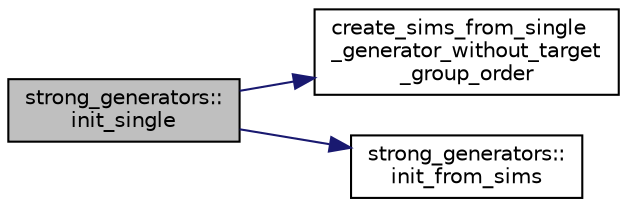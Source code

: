 digraph "strong_generators::init_single"
{
  edge [fontname="Helvetica",fontsize="10",labelfontname="Helvetica",labelfontsize="10"];
  node [fontname="Helvetica",fontsize="10",shape=record];
  rankdir="LR";
  Node3927 [label="strong_generators::\linit_single",height=0.2,width=0.4,color="black", fillcolor="grey75", style="filled", fontcolor="black"];
  Node3927 -> Node3928 [color="midnightblue",fontsize="10",style="solid",fontname="Helvetica"];
  Node3928 [label="create_sims_from_single\l_generator_without_target\l_group_order",height=0.2,width=0.4,color="black", fillcolor="white", style="filled",URL="$d2/d3a/group__theory_8h.html#a2f7faebe9dedd4ac121609786af7df02"];
  Node3927 -> Node3929 [color="midnightblue",fontsize="10",style="solid",fontname="Helvetica"];
  Node3929 [label="strong_generators::\linit_from_sims",height=0.2,width=0.4,color="black", fillcolor="white", style="filled",URL="$dc/d09/classstrong__generators.html#a2b997decdab82e889c1151f29a846a66"];
}
